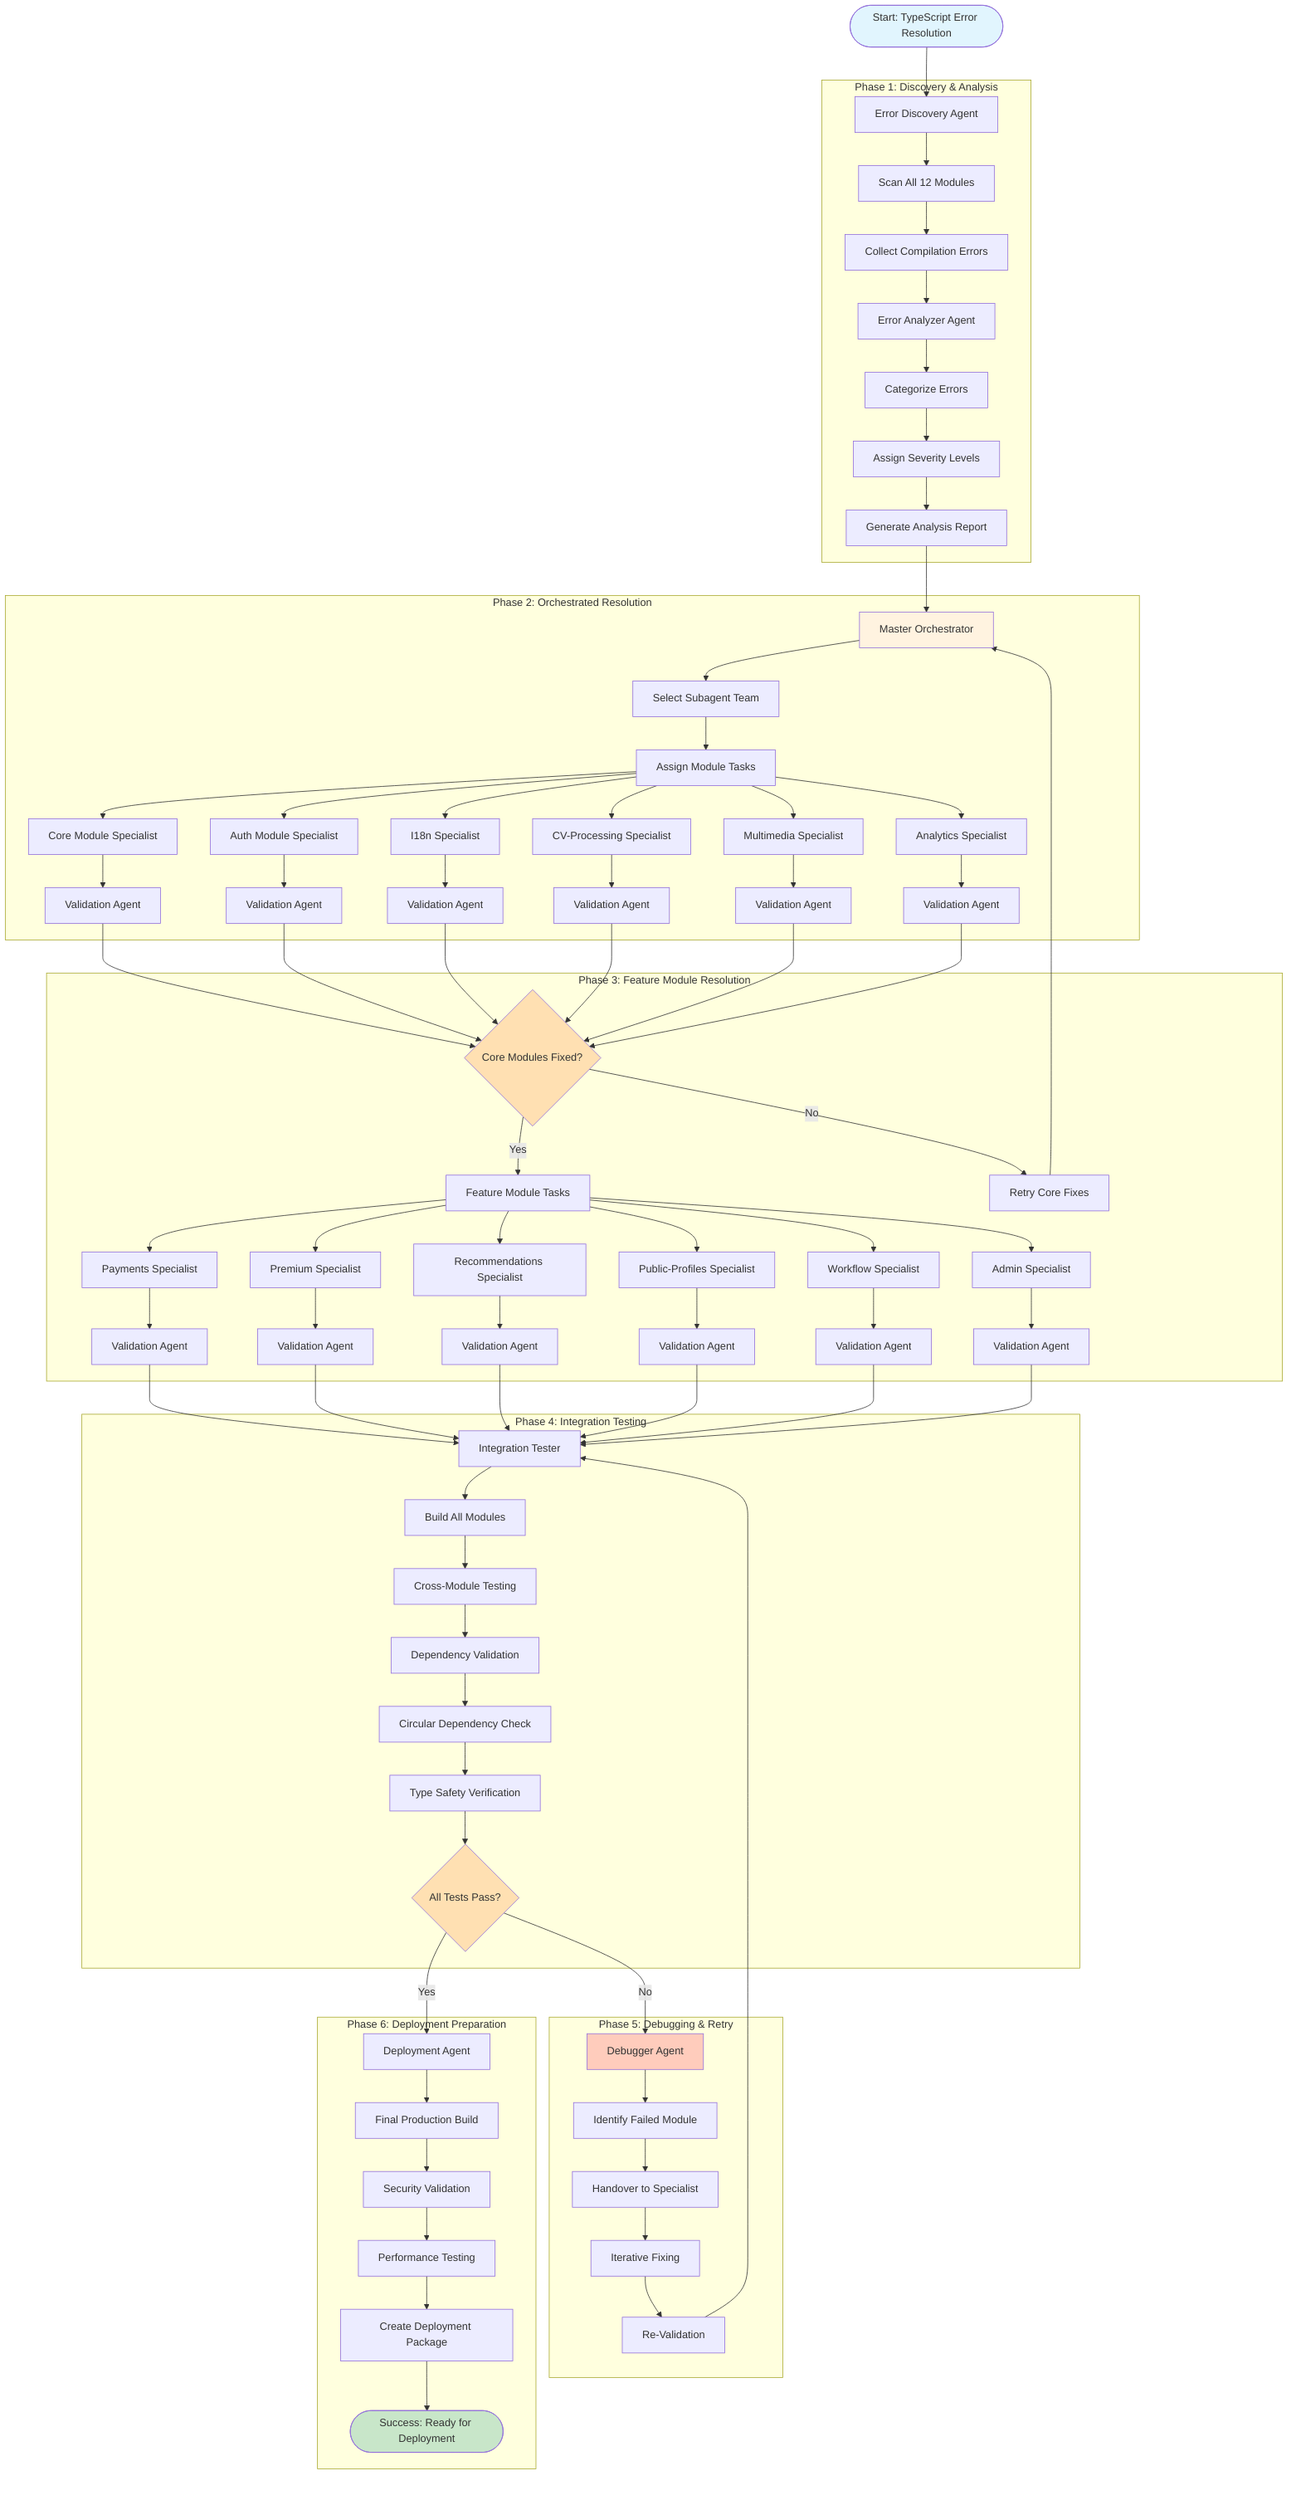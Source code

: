 graph TB
    Start([Start: TypeScript Error Resolution]) --> Discovery
    
    subgraph "Phase 1: Discovery & Analysis"
        Discovery[Error Discovery Agent]
        Discovery --> ScanModules[Scan All 12 Modules]
        ScanModules --> CollectErrors[Collect Compilation Errors]
        CollectErrors --> Analyzer[Error Analyzer Agent]
        Analyzer --> Categorize[Categorize Errors]
        Categorize --> Severity[Assign Severity Levels]
        Severity --> Report1[Generate Analysis Report]
    end
    
    Report1 --> Orchestrator
    
    subgraph "Phase 2: Orchestrated Resolution"
        Orchestrator[Master Orchestrator]
        Orchestrator --> TeamSelection[Select Subagent Team]
        TeamSelection --> AssignTasks[Assign Module Tasks]
        
        AssignTasks --> CoreFix[Core Module Specialist]
        AssignTasks --> AuthFix[Auth Module Specialist]
        AssignTasks --> I18nFix[I18n Specialist]
        AssignTasks --> ProcessingFix[CV-Processing Specialist]
        AssignTasks --> MultimediaFix[Multimedia Specialist]
        AssignTasks --> AnalyticsFix[Analytics Specialist]
        
        CoreFix --> Validate1[Validation Agent]
        AuthFix --> Validate2[Validation Agent]
        I18nFix --> Validate3[Validation Agent]
        ProcessingFix --> Validate4[Validation Agent]
        MultimediaFix --> Validate5[Validation Agent]
        AnalyticsFix --> Validate6[Validation Agent]
    end
    
    Validate1 & Validate2 & Validate3 & Validate4 & Validate5 & Validate6 --> QualityGate1
    
    subgraph "Phase 3: Feature Module Resolution"
        QualityGate1{Core Modules Fixed?}
        QualityGate1 -->|Yes| FeatureModules[Feature Module Tasks]
        QualityGate1 -->|No| RetryCore[Retry Core Fixes]
        RetryCore --> Orchestrator
        
        FeatureModules --> PaymentsFix[Payments Specialist]
        FeatureModules --> PremiumFix[Premium Specialist]
        FeatureModules --> RecommendFix[Recommendations Specialist]
        FeatureModules --> PublicFix[Public-Profiles Specialist]
        FeatureModules --> WorkflowFix[Workflow Specialist]
        FeatureModules --> AdminFix[Admin Specialist]
        
        PaymentsFix --> Validate7[Validation Agent]
        PremiumFix --> Validate8[Validation Agent]
        RecommendFix --> Validate9[Validation Agent]
        PublicFix --> Validate10[Validation Agent]
        WorkflowFix --> Validate11[Validation Agent]
        AdminFix --> Validate12[Validation Agent]
    end
    
    Validate7 & Validate8 & Validate9 & Validate10 & Validate11 & Validate12 --> Integration
    
    subgraph "Phase 4: Integration Testing"
        Integration[Integration Tester]
        Integration --> BuildAll[Build All Modules]
        BuildAll --> CrossModule[Cross-Module Testing]
        CrossModule --> DependencyTest[Dependency Validation]
        DependencyTest --> CircularCheck[Circular Dependency Check]
        CircularCheck --> TypeSafety[Type Safety Verification]
        TypeSafety --> QualityGate2{All Tests Pass?}
    end
    
    QualityGate2 -->|Yes| Deployment
    QualityGate2 -->|No| Debug
    
    subgraph "Phase 5: Debugging & Retry"
        Debug[Debugger Agent]
        Debug --> IdentifyIssue[Identify Failed Module]
        IdentifyIssue --> SpecialistHandover[Handover to Specialist]
        SpecialistHandover --> IterativeFix[Iterative Fixing]
        IterativeFix --> ReValidate[Re-Validation]
        ReValidate --> Integration
    end
    
    subgraph "Phase 6: Deployment Preparation"
        Deployment[Deployment Agent]
        Deployment --> FinalBuild[Final Production Build]
        FinalBuild --> SecurityScan[Security Validation]
        SecurityScan --> PerformanceTest[Performance Testing]
        PerformanceTest --> DeploymentPackage[Create Deployment Package]
        DeploymentPackage --> Success([Success: Ready for Deployment])
    end
    
    style Start fill:#e1f5fe
    style Success fill:#c8e6c9
    style Orchestrator fill:#fff3e0
    style QualityGate1 fill:#ffe0b2
    style QualityGate2 fill:#ffe0b2
    style Debug fill:#ffccbc